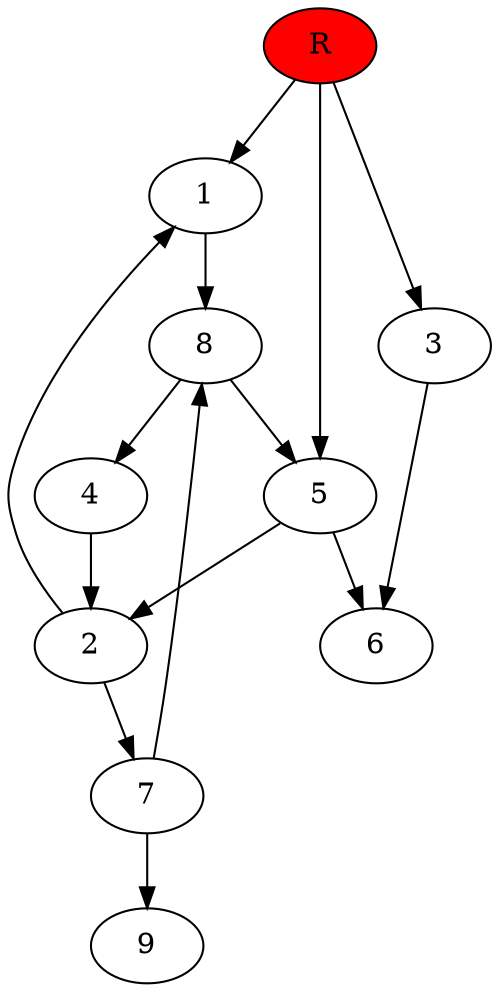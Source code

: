 digraph prb2491 {
	1
	2
	3
	4
	5
	6
	7
	8
	R [fillcolor="#ff0000" style=filled]
	1 -> 8
	2 -> 1
	2 -> 7
	3 -> 6
	4 -> 2
	5 -> 2
	5 -> 6
	7 -> 8
	7 -> 9
	8 -> 4
	8 -> 5
	R -> 1
	R -> 3
	R -> 5
}
